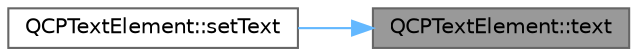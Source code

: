 digraph "QCPTextElement::text"
{
 // LATEX_PDF_SIZE
  bgcolor="transparent";
  edge [fontname=Helvetica,fontsize=10,labelfontname=Helvetica,labelfontsize=10];
  node [fontname=Helvetica,fontsize=10,shape=box,height=0.2,width=0.4];
  rankdir="RL";
  Node1 [label="QCPTextElement::text",height=0.2,width=0.4,color="gray40", fillcolor="grey60", style="filled", fontcolor="black",tooltip=" "];
  Node1 -> Node2 [dir="back",color="steelblue1",style="solid"];
  Node2 [label="QCPTextElement::setText",height=0.2,width=0.4,color="grey40", fillcolor="white", style="filled",URL="$class_q_c_p_text_element.html#ac44b81e69e719b879eb2feecb33557e2",tooltip=" "];
}

